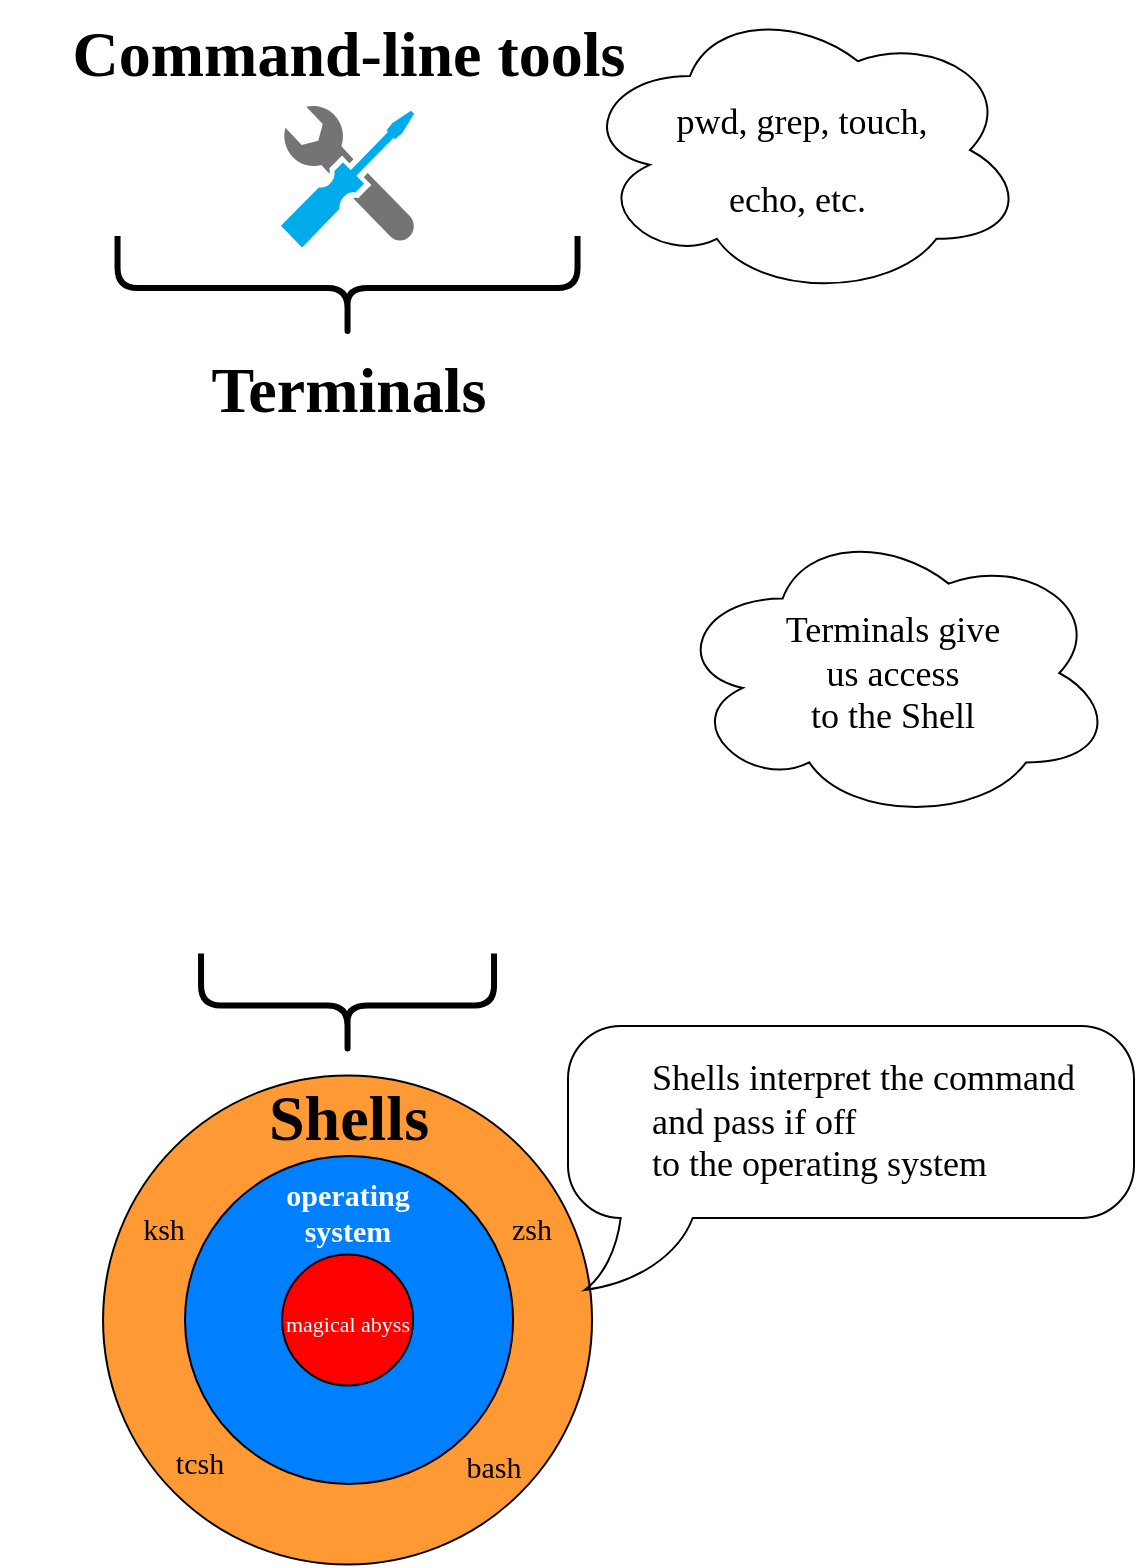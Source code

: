 <mxfile version="16.1.2" type="device"><diagram id="erSTAtD01ikvfrACXbM5" name="Page-1"><mxGraphModel dx="885" dy="658" grid="0" gridSize="10" guides="1" tooltips="1" connect="1" arrows="1" fold="1" page="1" pageScale="1" pageWidth="1100" pageHeight="850" math="0" shadow="0"><root><mxCell id="0"/><mxCell id="1" parent="0"/><mxCell id="dvm_B-JzRfhm4L3X-jmM-18" value="" style="ellipse;whiteSpace=wrap;html=1;aspect=fixed;fontFamily=Ubuntu Mono;fontSize=18;strokeWidth=1;fillColor=#FF9933;" vertex="1" parent="1"><mxGeometry x="427.52" y="551.75" width="244.5" height="244.5" as="geometry"/></mxCell><mxCell id="dvm_B-JzRfhm4L3X-jmM-1" value="" style="sketch=0;aspect=fixed;html=1;points=[];align=center;image;fontSize=12;image=img/lib/mscae/Developer_Tools.svg;" vertex="1" parent="1"><mxGeometry x="516.5" y="67" width="66.54" height="70.79" as="geometry"/></mxCell><mxCell id="dvm_B-JzRfhm4L3X-jmM-4" value="Command-line tools" style="text;html=1;strokeColor=none;fillColor=none;align=center;verticalAlign=middle;whiteSpace=wrap;rounded=0;fontFamily=Ubuntu Mono;fontSize=32;fontStyle=1" vertex="1" parent="1"><mxGeometry x="384" y="15" width="333" height="52" as="geometry"/></mxCell><mxCell id="dvm_B-JzRfhm4L3X-jmM-5" value="" style="shape=curlyBracket;whiteSpace=wrap;html=1;rounded=1;fontFamily=Ubuntu Mono;fontSize=32;strokeWidth=3;rotation=-90;" vertex="1" parent="1"><mxGeometry x="523.77" y="443.5" width="52" height="146.5" as="geometry"/></mxCell><mxCell id="dvm_B-JzRfhm4L3X-jmM-9" value="Terminals" style="text;html=1;strokeColor=none;fillColor=none;align=center;verticalAlign=middle;whiteSpace=wrap;rounded=0;fontFamily=Ubuntu Mono;fontSize=32;fontStyle=1" vertex="1" parent="1"><mxGeometry x="462" y="182.5" width="177" height="52" as="geometry"/></mxCell><mxCell id="dvm_B-JzRfhm4L3X-jmM-10" value="" style="shape=curlyBracket;whiteSpace=wrap;html=1;rounded=1;fontFamily=Ubuntu Mono;fontSize=32;strokeWidth=3;rotation=-90;" vertex="1" parent="1"><mxGeometry x="523.77" y="43" width="52" height="230" as="geometry"/></mxCell><mxCell id="dvm_B-JzRfhm4L3X-jmM-11" value="&lt;font style=&quot;font-size: 18px&quot;&gt;pwd, grep, touch, &lt;br&gt;echo, etc.&amp;nbsp;&lt;/font&gt;" style="ellipse;shape=cloud;whiteSpace=wrap;html=1;fontFamily=Ubuntu Mono;fontSize=32;strokeWidth=1;" vertex="1" parent="1"><mxGeometry x="665" y="15" width="224" height="148" as="geometry"/></mxCell><mxCell id="dvm_B-JzRfhm4L3X-jmM-12" value="Shells" style="text;html=1;strokeColor=none;fillColor=none;align=center;verticalAlign=middle;whiteSpace=wrap;rounded=0;fontFamily=Ubuntu Mono;fontSize=32;fontStyle=1" vertex="1" parent="1"><mxGeometry x="462" y="547" width="177" height="52" as="geometry"/></mxCell><mxCell id="dvm_B-JzRfhm4L3X-jmM-14" value="" style="shape=image;verticalLabelPosition=bottom;labelBackgroundColor=default;verticalAlign=top;aspect=fixed;imageAspect=0;image=https://upload.wikimedia.org/wikipedia/commons/thumb/0/0a/GNOME_Terminal_3.43.png/2560px-GNOME_Terminal_3.43.png;" vertex="1" parent="1"><mxGeometry x="376.88" y="231.5" width="345.78" height="260" as="geometry"/></mxCell><mxCell id="dvm_B-JzRfhm4L3X-jmM-20" value="Terminals give &lt;br&gt;us access &lt;br&gt;to the Shell" style="ellipse;shape=cloud;whiteSpace=wrap;html=1;fontFamily=Ubuntu Mono;fontSize=18;strokeWidth=1;fillColor=none;" vertex="1" parent="1"><mxGeometry x="712" y="276" width="221.34" height="149" as="geometry"/></mxCell><mxCell id="dvm_B-JzRfhm4L3X-jmM-21" value="zsh" style="text;html=1;strokeColor=none;fillColor=none;align=center;verticalAlign=middle;whiteSpace=wrap;rounded=0;fontFamily=Ubuntu Mono;fontSize=15;" vertex="1" parent="1"><mxGeometry x="612.02" y="613" width="60" height="30" as="geometry"/></mxCell><mxCell id="dvm_B-JzRfhm4L3X-jmM-22" value="bash" style="text;html=1;strokeColor=none;fillColor=none;align=center;verticalAlign=middle;whiteSpace=wrap;rounded=0;fontFamily=Ubuntu Mono;fontSize=15;" vertex="1" parent="1"><mxGeometry x="593" y="732" width="60" height="30" as="geometry"/></mxCell><mxCell id="dvm_B-JzRfhm4L3X-jmM-23" value="ksh" style="text;html=1;strokeColor=none;fillColor=none;align=center;verticalAlign=middle;whiteSpace=wrap;rounded=0;fontFamily=Ubuntu Mono;fontSize=15;" vertex="1" parent="1"><mxGeometry x="427.52" y="613" width="60" height="30" as="geometry"/></mxCell><mxCell id="dvm_B-JzRfhm4L3X-jmM-25" value="tcsh" style="text;html=1;strokeColor=none;fillColor=none;align=center;verticalAlign=middle;whiteSpace=wrap;rounded=0;fontFamily=Ubuntu Mono;fontSize=15;" vertex="1" parent="1"><mxGeometry x="445.5" y="730" width="60" height="30" as="geometry"/></mxCell><mxCell id="dvm_B-JzRfhm4L3X-jmM-17" value="" style="ellipse;whiteSpace=wrap;html=1;aspect=fixed;fontFamily=Ubuntu Mono;fontSize=18;strokeWidth=1;fillColor=#007FFF;" vertex="1" parent="1"><mxGeometry x="468.5" y="592" width="164" height="164" as="geometry"/></mxCell><mxCell id="dvm_B-JzRfhm4L3X-jmM-15" value="&lt;font style=&quot;font-size: 11px&quot; color=&quot;#ffffff&quot;&gt;magical abyss&lt;/font&gt;" style="ellipse;whiteSpace=wrap;html=1;aspect=fixed;fontFamily=Ubuntu Mono;fontSize=18;strokeWidth=1;fillColor=#FF0000;" vertex="1" parent="1"><mxGeometry x="517.02" y="641.25" width="65.5" height="65.5" as="geometry"/></mxCell><mxCell id="dvm_B-JzRfhm4L3X-jmM-26" value="operating&lt;br&gt;system" style="text;html=1;strokeColor=none;fillColor=none;align=center;verticalAlign=middle;whiteSpace=wrap;rounded=0;fontFamily=Ubuntu Mono;fontSize=15;fontStyle=1;fontColor=#FFFFFF;" vertex="1" parent="1"><mxGeometry x="519.77" y="605" width="60" height="30" as="geometry"/></mxCell><mxCell id="dvm_B-JzRfhm4L3X-jmM-30" value="&lt;blockquote style=&quot;margin: 0 0 0 40px ; border: none ; padding: 0px&quot;&gt;&lt;div&gt;&lt;font color=&quot;#000000&quot; style=&quot;font-size: 18px&quot;&gt;Shells interpret the command and pass if off&amp;nbsp;&lt;/font&gt;&lt;/div&gt;&lt;div&gt;&lt;font color=&quot;#000000&quot; style=&quot;font-size: 18px&quot;&gt;to the operating system&lt;/font&gt;&lt;/div&gt;&lt;/blockquote&gt;" style="whiteSpace=wrap;html=1;shape=mxgraph.basic.roundRectCallout;dx=21.6;dy=36;size=26.35;boundedLbl=1;fontFamily=Ubuntu Mono;fontSize=15;fontColor=#FFFFFF;strokeWidth=1;fillColor=none;align=left;" vertex="1" parent="1"><mxGeometry x="660" y="527" width="283" height="132" as="geometry"/></mxCell></root></mxGraphModel></diagram></mxfile>